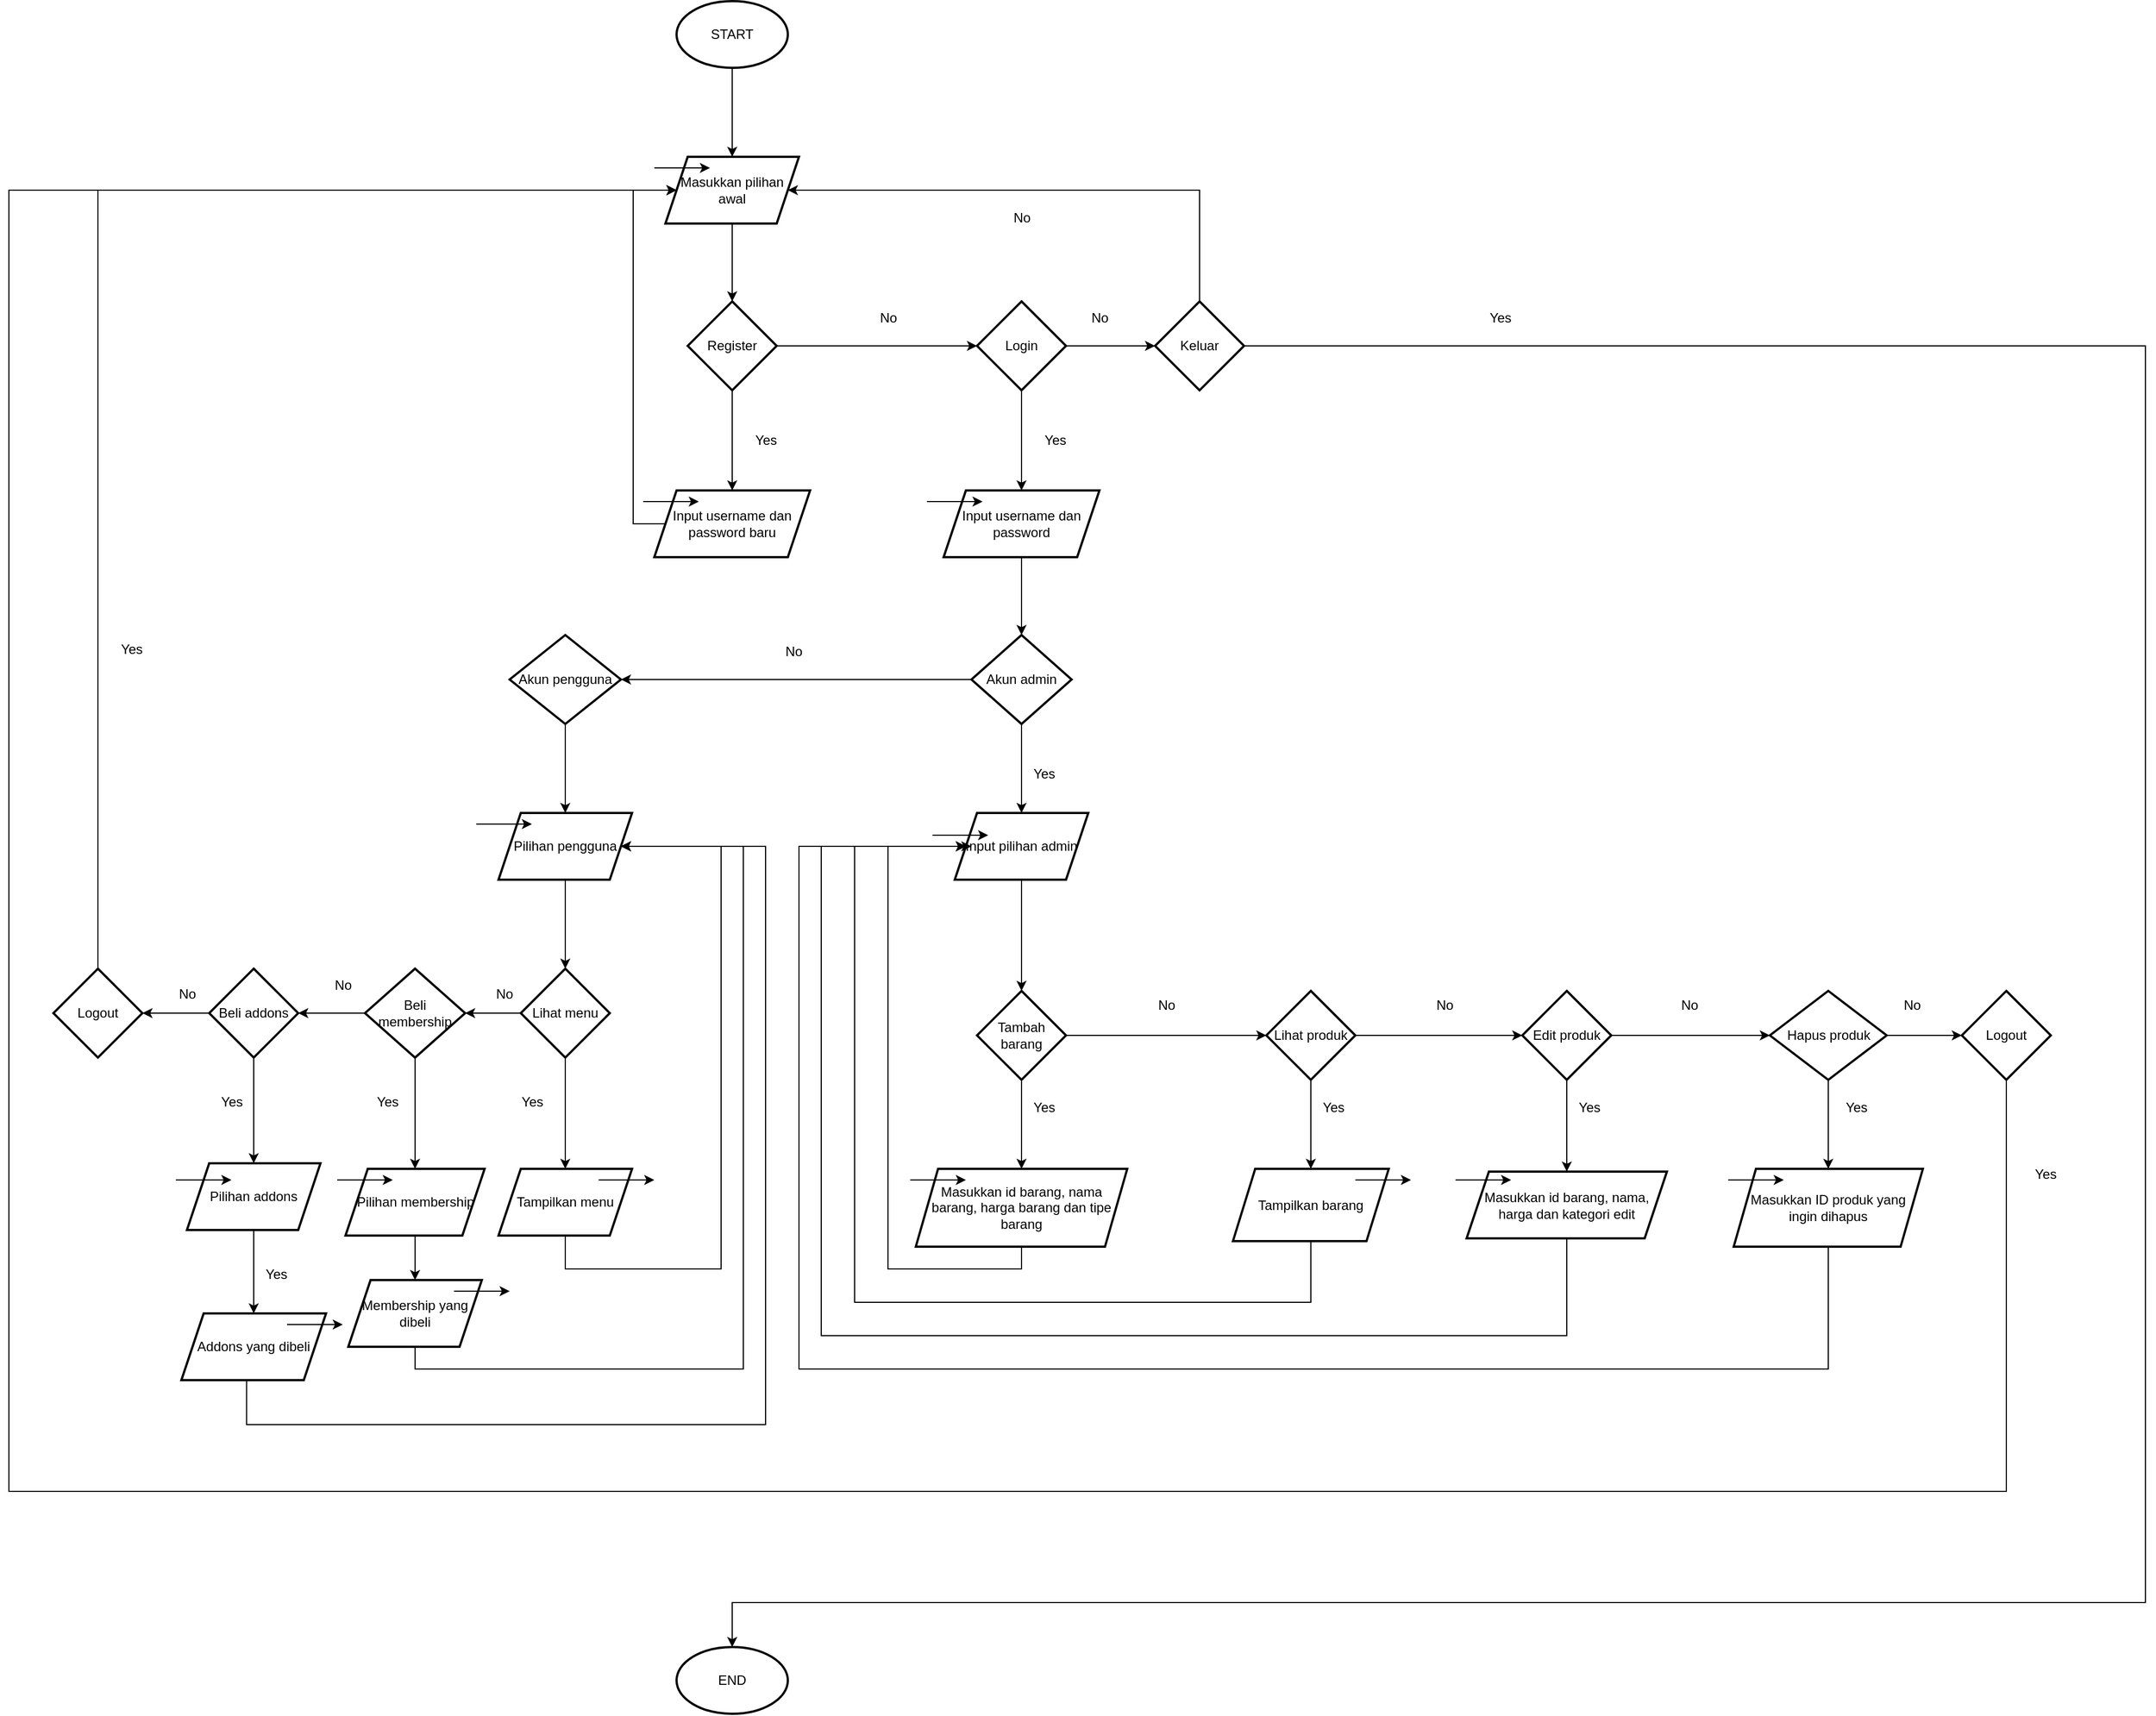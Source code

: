 <mxfile version="24.7.17">
  <diagram name="Page-1" id="qqGMOKMbEa1l0G2KRabw">
    <mxGraphModel dx="2140" dy="621" grid="1" gridSize="10" guides="1" tooltips="1" connect="1" arrows="1" fold="1" page="1" pageScale="1" pageWidth="850" pageHeight="1100" math="0" shadow="0">
      <root>
        <mxCell id="0" />
        <mxCell id="1" parent="0" />
        <mxCell id="knH10U1PP9NO-uVpZfAi-4" value="" style="edgeStyle=orthogonalEdgeStyle;rounded=0;orthogonalLoop=1;jettySize=auto;html=1;" parent="1" source="knH10U1PP9NO-uVpZfAi-1" target="knH10U1PP9NO-uVpZfAi-3" edge="1">
          <mxGeometry relative="1" as="geometry" />
        </mxCell>
        <mxCell id="knH10U1PP9NO-uVpZfAi-1" value="START" style="strokeWidth=2;html=1;shape=mxgraph.flowchart.start_1;whiteSpace=wrap;" parent="1" vertex="1">
          <mxGeometry x="340" y="430" width="100" height="60" as="geometry" />
        </mxCell>
        <mxCell id="knH10U1PP9NO-uVpZfAi-6" value="" style="edgeStyle=orthogonalEdgeStyle;rounded=0;orthogonalLoop=1;jettySize=auto;html=1;" parent="1" source="knH10U1PP9NO-uVpZfAi-3" target="knH10U1PP9NO-uVpZfAi-5" edge="1">
          <mxGeometry relative="1" as="geometry" />
        </mxCell>
        <mxCell id="knH10U1PP9NO-uVpZfAi-3" value="Masukkan pilihan awal" style="shape=parallelogram;perimeter=parallelogramPerimeter;whiteSpace=wrap;html=1;fixedSize=1;strokeWidth=2;" parent="1" vertex="1">
          <mxGeometry x="330" y="570" width="120" height="60" as="geometry" />
        </mxCell>
        <mxCell id="knH10U1PP9NO-uVpZfAi-12" value="" style="edgeStyle=orthogonalEdgeStyle;rounded=0;orthogonalLoop=1;jettySize=auto;html=1;" parent="1" source="knH10U1PP9NO-uVpZfAi-5" target="knH10U1PP9NO-uVpZfAi-11" edge="1">
          <mxGeometry relative="1" as="geometry" />
        </mxCell>
        <mxCell id="knH10U1PP9NO-uVpZfAi-17" value="" style="edgeStyle=orthogonalEdgeStyle;rounded=0;orthogonalLoop=1;jettySize=auto;html=1;" parent="1" source="knH10U1PP9NO-uVpZfAi-5" target="knH10U1PP9NO-uVpZfAi-16" edge="1">
          <mxGeometry relative="1" as="geometry" />
        </mxCell>
        <mxCell id="knH10U1PP9NO-uVpZfAi-5" value="Register" style="rhombus;whiteSpace=wrap;html=1;strokeWidth=2;" parent="1" vertex="1">
          <mxGeometry x="350" y="700" width="80" height="80" as="geometry" />
        </mxCell>
        <mxCell id="knH10U1PP9NO-uVpZfAi-15" style="edgeStyle=orthogonalEdgeStyle;rounded=0;orthogonalLoop=1;jettySize=auto;html=1;exitX=0;exitY=0.5;exitDx=0;exitDy=0;" parent="1" source="knH10U1PP9NO-uVpZfAi-11" target="knH10U1PP9NO-uVpZfAi-3" edge="1">
          <mxGeometry relative="1" as="geometry">
            <mxPoint x="300" y="600" as="targetPoint" />
            <Array as="points">
              <mxPoint x="301" y="900" />
              <mxPoint x="301" y="600" />
            </Array>
          </mxGeometry>
        </mxCell>
        <mxCell id="knH10U1PP9NO-uVpZfAi-11" value="Input username dan password baru" style="shape=parallelogram;perimeter=parallelogramPerimeter;whiteSpace=wrap;html=1;fixedSize=1;strokeWidth=2;" parent="1" vertex="1">
          <mxGeometry x="320" y="870" width="140" height="60" as="geometry" />
        </mxCell>
        <mxCell id="knH10U1PP9NO-uVpZfAi-21" value="" style="edgeStyle=orthogonalEdgeStyle;rounded=0;orthogonalLoop=1;jettySize=auto;html=1;" parent="1" source="knH10U1PP9NO-uVpZfAi-16" target="knH10U1PP9NO-uVpZfAi-20" edge="1">
          <mxGeometry relative="1" as="geometry" />
        </mxCell>
        <mxCell id="knH10U1PP9NO-uVpZfAi-27" value="" style="edgeStyle=orthogonalEdgeStyle;rounded=0;orthogonalLoop=1;jettySize=auto;html=1;" parent="1" source="knH10U1PP9NO-uVpZfAi-16" target="knH10U1PP9NO-uVpZfAi-26" edge="1">
          <mxGeometry relative="1" as="geometry" />
        </mxCell>
        <mxCell id="knH10U1PP9NO-uVpZfAi-16" value="Login" style="rhombus;whiteSpace=wrap;html=1;strokeWidth=2;" parent="1" vertex="1">
          <mxGeometry x="610" y="700" width="80" height="80" as="geometry" />
        </mxCell>
        <mxCell id="knH10U1PP9NO-uVpZfAi-18" value="No" style="text;html=1;align=center;verticalAlign=middle;resizable=0;points=[];autosize=1;strokeColor=none;fillColor=none;" parent="1" vertex="1">
          <mxGeometry x="510" y="700" width="40" height="30" as="geometry" />
        </mxCell>
        <mxCell id="knH10U1PP9NO-uVpZfAi-19" value="Yes" style="text;html=1;align=center;verticalAlign=middle;resizable=0;points=[];autosize=1;strokeColor=none;fillColor=none;" parent="1" vertex="1">
          <mxGeometry x="400" y="810" width="40" height="30" as="geometry" />
        </mxCell>
        <mxCell id="knH10U1PP9NO-uVpZfAi-31" value="" style="edgeStyle=orthogonalEdgeStyle;rounded=0;orthogonalLoop=1;jettySize=auto;html=1;" parent="1" source="knH10U1PP9NO-uVpZfAi-20" target="knH10U1PP9NO-uVpZfAi-30" edge="1">
          <mxGeometry relative="1" as="geometry" />
        </mxCell>
        <mxCell id="knH10U1PP9NO-uVpZfAi-20" value="Input username dan password" style="shape=parallelogram;perimeter=parallelogramPerimeter;whiteSpace=wrap;html=1;fixedSize=1;strokeWidth=2;" parent="1" vertex="1">
          <mxGeometry x="580" y="870" width="140" height="60" as="geometry" />
        </mxCell>
        <mxCell id="-we6wz4cQRZU4LyFC_2M-3" style="edgeStyle=orthogonalEdgeStyle;rounded=0;orthogonalLoop=1;jettySize=auto;html=1;exitX=1;exitY=0.5;exitDx=0;exitDy=0;entryX=0.5;entryY=0;entryDx=0;entryDy=0;entryPerimeter=0;" parent="1" source="knH10U1PP9NO-uVpZfAi-26" target="-we6wz4cQRZU4LyFC_2M-4" edge="1">
          <mxGeometry relative="1" as="geometry">
            <mxPoint x="390" y="1940" as="targetPoint" />
            <mxPoint x="840" y="748" as="sourcePoint" />
            <Array as="points">
              <mxPoint x="1660" y="740" />
              <mxPoint x="1660" y="1870" />
              <mxPoint x="390" y="1870" />
            </Array>
          </mxGeometry>
        </mxCell>
        <mxCell id="-we6wz4cQRZU4LyFC_2M-7" style="edgeStyle=orthogonalEdgeStyle;rounded=0;orthogonalLoop=1;jettySize=auto;html=1;entryX=1;entryY=0.5;entryDx=0;entryDy=0;" parent="1" source="knH10U1PP9NO-uVpZfAi-26" target="knH10U1PP9NO-uVpZfAi-3" edge="1">
          <mxGeometry relative="1" as="geometry">
            <mxPoint x="810" y="600" as="targetPoint" />
            <Array as="points">
              <mxPoint x="810" y="600" />
            </Array>
          </mxGeometry>
        </mxCell>
        <mxCell id="knH10U1PP9NO-uVpZfAi-26" value="Keluar" style="rhombus;whiteSpace=wrap;html=1;strokeWidth=2;" parent="1" vertex="1">
          <mxGeometry x="770" y="700" width="80" height="80" as="geometry" />
        </mxCell>
        <mxCell id="knH10U1PP9NO-uVpZfAi-28" value="No" style="text;html=1;align=center;verticalAlign=middle;resizable=0;points=[];autosize=1;strokeColor=none;fillColor=none;" parent="1" vertex="1">
          <mxGeometry x="700" y="700" width="40" height="30" as="geometry" />
        </mxCell>
        <mxCell id="knH10U1PP9NO-uVpZfAi-35" value="" style="edgeStyle=orthogonalEdgeStyle;rounded=0;orthogonalLoop=1;jettySize=auto;html=1;entryX=1;entryY=0.5;entryDx=0;entryDy=0;" parent="1" source="knH10U1PP9NO-uVpZfAi-30" target="knH10U1PP9NO-uVpZfAi-34" edge="1">
          <mxGeometry relative="1" as="geometry" />
        </mxCell>
        <mxCell id="knH10U1PP9NO-uVpZfAi-40" value="" style="edgeStyle=orthogonalEdgeStyle;rounded=0;orthogonalLoop=1;jettySize=auto;html=1;" parent="1" source="knH10U1PP9NO-uVpZfAi-30" target="knH10U1PP9NO-uVpZfAi-39" edge="1">
          <mxGeometry relative="1" as="geometry" />
        </mxCell>
        <mxCell id="knH10U1PP9NO-uVpZfAi-30" value="Akun admin" style="rhombus;whiteSpace=wrap;html=1;strokeWidth=2;" parent="1" vertex="1">
          <mxGeometry x="605" y="1000" width="90" height="80" as="geometry" />
        </mxCell>
        <mxCell id="knH10U1PP9NO-uVpZfAi-32" value="Yes" style="text;html=1;align=center;verticalAlign=middle;resizable=0;points=[];autosize=1;strokeColor=none;fillColor=none;" parent="1" vertex="1">
          <mxGeometry x="650" y="1110" width="40" height="30" as="geometry" />
        </mxCell>
        <mxCell id="knH10U1PP9NO-uVpZfAi-33" value="Yes" style="text;html=1;align=center;verticalAlign=middle;resizable=0;points=[];autosize=1;strokeColor=none;fillColor=none;" parent="1" vertex="1">
          <mxGeometry x="660" y="810" width="40" height="30" as="geometry" />
        </mxCell>
        <mxCell id="knH10U1PP9NO-uVpZfAi-50" value="" style="edgeStyle=orthogonalEdgeStyle;rounded=0;orthogonalLoop=1;jettySize=auto;html=1;" parent="1" source="knH10U1PP9NO-uVpZfAi-34" target="knH10U1PP9NO-uVpZfAi-49" edge="1">
          <mxGeometry relative="1" as="geometry" />
        </mxCell>
        <mxCell id="knH10U1PP9NO-uVpZfAi-34" value="Akun pengguna" style="rhombus;whiteSpace=wrap;html=1;strokeWidth=2;" parent="1" vertex="1">
          <mxGeometry x="190" y="1000" width="100" height="80" as="geometry" />
        </mxCell>
        <mxCell id="knH10U1PP9NO-uVpZfAi-36" value="No" style="text;html=1;align=center;verticalAlign=middle;resizable=0;points=[];autosize=1;strokeColor=none;fillColor=none;" parent="1" vertex="1">
          <mxGeometry x="425" y="1000" width="40" height="30" as="geometry" />
        </mxCell>
        <mxCell id="knH10U1PP9NO-uVpZfAi-48" value="" style="edgeStyle=orthogonalEdgeStyle;rounded=0;orthogonalLoop=1;jettySize=auto;html=1;" parent="1" source="knH10U1PP9NO-uVpZfAi-39" target="knH10U1PP9NO-uVpZfAi-47" edge="1">
          <mxGeometry relative="1" as="geometry" />
        </mxCell>
        <mxCell id="knH10U1PP9NO-uVpZfAi-39" value="Input pilihan admin" style="shape=parallelogram;perimeter=parallelogramPerimeter;whiteSpace=wrap;html=1;fixedSize=1;strokeWidth=2;" parent="1" vertex="1">
          <mxGeometry x="590" y="1160" width="120" height="60" as="geometry" />
        </mxCell>
        <mxCell id="knH10U1PP9NO-uVpZfAi-41" value="" style="edgeStyle=none;orthogonalLoop=1;jettySize=auto;html=1;rounded=0;" parent="1" edge="1">
          <mxGeometry width="100" relative="1" as="geometry">
            <mxPoint x="570" y="1180" as="sourcePoint" />
            <mxPoint x="620" y="1180" as="targetPoint" />
            <Array as="points" />
          </mxGeometry>
        </mxCell>
        <mxCell id="knH10U1PP9NO-uVpZfAi-42" value="" style="edgeStyle=none;orthogonalLoop=1;jettySize=auto;html=1;rounded=0;" parent="1" edge="1">
          <mxGeometry width="100" relative="1" as="geometry">
            <mxPoint x="565" y="880" as="sourcePoint" />
            <mxPoint x="615" y="880" as="targetPoint" />
            <Array as="points" />
          </mxGeometry>
        </mxCell>
        <mxCell id="knH10U1PP9NO-uVpZfAi-43" value="" style="edgeStyle=none;orthogonalLoop=1;jettySize=auto;html=1;rounded=0;" parent="1" edge="1">
          <mxGeometry width="100" relative="1" as="geometry">
            <mxPoint x="310" y="880" as="sourcePoint" />
            <mxPoint x="360" y="880" as="targetPoint" />
            <Array as="points" />
          </mxGeometry>
        </mxCell>
        <mxCell id="knH10U1PP9NO-uVpZfAi-44" value="" style="edgeStyle=none;orthogonalLoop=1;jettySize=auto;html=1;rounded=0;" parent="1" edge="1">
          <mxGeometry width="100" relative="1" as="geometry">
            <mxPoint x="320" y="580" as="sourcePoint" />
            <mxPoint x="370" y="580" as="targetPoint" />
            <Array as="points" />
          </mxGeometry>
        </mxCell>
        <mxCell id="knH10U1PP9NO-uVpZfAi-85" value="" style="edgeStyle=orthogonalEdgeStyle;rounded=0;orthogonalLoop=1;jettySize=auto;html=1;" parent="1" source="knH10U1PP9NO-uVpZfAi-47" target="knH10U1PP9NO-uVpZfAi-84" edge="1">
          <mxGeometry relative="1" as="geometry" />
        </mxCell>
        <mxCell id="knH10U1PP9NO-uVpZfAi-87" value="" style="edgeStyle=orthogonalEdgeStyle;rounded=0;orthogonalLoop=1;jettySize=auto;html=1;" parent="1" source="knH10U1PP9NO-uVpZfAi-47" target="knH10U1PP9NO-uVpZfAi-86" edge="1">
          <mxGeometry relative="1" as="geometry" />
        </mxCell>
        <mxCell id="knH10U1PP9NO-uVpZfAi-47" value="Tambah barang" style="rhombus;whiteSpace=wrap;html=1;strokeWidth=2;" parent="1" vertex="1">
          <mxGeometry x="610" y="1320" width="80" height="80" as="geometry" />
        </mxCell>
        <mxCell id="knH10U1PP9NO-uVpZfAi-53" value="" style="edgeStyle=orthogonalEdgeStyle;rounded=0;orthogonalLoop=1;jettySize=auto;html=1;" parent="1" source="knH10U1PP9NO-uVpZfAi-49" target="knH10U1PP9NO-uVpZfAi-52" edge="1">
          <mxGeometry relative="1" as="geometry" />
        </mxCell>
        <mxCell id="knH10U1PP9NO-uVpZfAi-49" value="Pilihan pengguna" style="shape=parallelogram;perimeter=parallelogramPerimeter;whiteSpace=wrap;html=1;fixedSize=1;strokeWidth=2;" parent="1" vertex="1">
          <mxGeometry x="180" y="1160" width="120" height="60" as="geometry" />
        </mxCell>
        <mxCell id="knH10U1PP9NO-uVpZfAi-51" value="" style="edgeStyle=none;orthogonalLoop=1;jettySize=auto;html=1;rounded=0;" parent="1" edge="1">
          <mxGeometry width="100" relative="1" as="geometry">
            <mxPoint x="160" y="1170" as="sourcePoint" />
            <mxPoint x="210" y="1170" as="targetPoint" />
            <Array as="points" />
          </mxGeometry>
        </mxCell>
        <mxCell id="knH10U1PP9NO-uVpZfAi-55" value="" style="edgeStyle=orthogonalEdgeStyle;rounded=0;orthogonalLoop=1;jettySize=auto;html=1;" parent="1" source="knH10U1PP9NO-uVpZfAi-52" target="knH10U1PP9NO-uVpZfAi-54" edge="1">
          <mxGeometry relative="1" as="geometry" />
        </mxCell>
        <mxCell id="knH10U1PP9NO-uVpZfAi-60" value="" style="edgeStyle=orthogonalEdgeStyle;rounded=0;orthogonalLoop=1;jettySize=auto;html=1;" parent="1" source="knH10U1PP9NO-uVpZfAi-52" target="knH10U1PP9NO-uVpZfAi-59" edge="1">
          <mxGeometry relative="1" as="geometry" />
        </mxCell>
        <mxCell id="knH10U1PP9NO-uVpZfAi-52" value="Lihat menu" style="rhombus;whiteSpace=wrap;html=1;strokeWidth=2;" parent="1" vertex="1">
          <mxGeometry x="200" y="1300" width="80" height="80" as="geometry" />
        </mxCell>
        <mxCell id="knH10U1PP9NO-uVpZfAi-76" style="edgeStyle=orthogonalEdgeStyle;rounded=0;orthogonalLoop=1;jettySize=auto;html=1;exitX=0.5;exitY=1;exitDx=0;exitDy=0;entryX=1;entryY=0.5;entryDx=0;entryDy=0;" parent="1" source="knH10U1PP9NO-uVpZfAi-54" target="knH10U1PP9NO-uVpZfAi-49" edge="1">
          <mxGeometry relative="1" as="geometry">
            <mxPoint x="290" y="1200" as="targetPoint" />
            <Array as="points">
              <mxPoint x="240" y="1570" />
              <mxPoint x="380" y="1570" />
              <mxPoint x="380" y="1190" />
            </Array>
          </mxGeometry>
        </mxCell>
        <mxCell id="knH10U1PP9NO-uVpZfAi-54" value="Tampilkan menu" style="shape=parallelogram;perimeter=parallelogramPerimeter;whiteSpace=wrap;html=1;fixedSize=1;strokeWidth=2;" parent="1" vertex="1">
          <mxGeometry x="180" y="1480" width="120" height="60" as="geometry" />
        </mxCell>
        <mxCell id="knH10U1PP9NO-uVpZfAi-57" value="" style="edgeStyle=none;orthogonalLoop=1;jettySize=auto;html=1;rounded=0;" parent="1" edge="1">
          <mxGeometry width="100" relative="1" as="geometry">
            <mxPoint x="270" y="1490" as="sourcePoint" />
            <mxPoint x="320" y="1490" as="targetPoint" />
            <Array as="points" />
          </mxGeometry>
        </mxCell>
        <mxCell id="knH10U1PP9NO-uVpZfAi-62" value="" style="edgeStyle=orthogonalEdgeStyle;rounded=0;orthogonalLoop=1;jettySize=auto;html=1;" parent="1" source="knH10U1PP9NO-uVpZfAi-59" target="knH10U1PP9NO-uVpZfAi-61" edge="1">
          <mxGeometry relative="1" as="geometry" />
        </mxCell>
        <mxCell id="knH10U1PP9NO-uVpZfAi-71" value="" style="edgeStyle=orthogonalEdgeStyle;rounded=0;orthogonalLoop=1;jettySize=auto;html=1;" parent="1" source="knH10U1PP9NO-uVpZfAi-59" target="knH10U1PP9NO-uVpZfAi-70" edge="1">
          <mxGeometry relative="1" as="geometry" />
        </mxCell>
        <mxCell id="knH10U1PP9NO-uVpZfAi-59" value="Beli membership" style="rhombus;whiteSpace=wrap;html=1;strokeWidth=2;" parent="1" vertex="1">
          <mxGeometry x="60" y="1300" width="90" height="80" as="geometry" />
        </mxCell>
        <mxCell id="knH10U1PP9NO-uVpZfAi-64" value="" style="edgeStyle=orthogonalEdgeStyle;rounded=0;orthogonalLoop=1;jettySize=auto;html=1;" parent="1" source="knH10U1PP9NO-uVpZfAi-61" target="knH10U1PP9NO-uVpZfAi-63" edge="1">
          <mxGeometry relative="1" as="geometry" />
        </mxCell>
        <mxCell id="knH10U1PP9NO-uVpZfAi-79" value="" style="edgeStyle=orthogonalEdgeStyle;rounded=0;orthogonalLoop=1;jettySize=auto;html=1;" parent="1" source="knH10U1PP9NO-uVpZfAi-61" target="knH10U1PP9NO-uVpZfAi-78" edge="1">
          <mxGeometry relative="1" as="geometry" />
        </mxCell>
        <mxCell id="knH10U1PP9NO-uVpZfAi-61" value="Beli addons" style="rhombus;whiteSpace=wrap;html=1;strokeWidth=2;" parent="1" vertex="1">
          <mxGeometry x="-80" y="1300" width="80" height="80" as="geometry" />
        </mxCell>
        <mxCell id="knH10U1PP9NO-uVpZfAi-66" style="edgeStyle=orthogonalEdgeStyle;rounded=0;orthogonalLoop=1;jettySize=auto;html=1;exitX=0.5;exitY=0;exitDx=0;exitDy=0;entryX=0;entryY=0.5;entryDx=0;entryDy=0;" parent="1" source="knH10U1PP9NO-uVpZfAi-63" target="knH10U1PP9NO-uVpZfAi-3" edge="1">
          <mxGeometry relative="1" as="geometry">
            <mxPoint x="-140" y="610" as="targetPoint" />
            <Array as="points">
              <mxPoint x="-180" y="600" />
            </Array>
          </mxGeometry>
        </mxCell>
        <mxCell id="knH10U1PP9NO-uVpZfAi-63" value="Logout" style="rhombus;whiteSpace=wrap;html=1;strokeWidth=2;" parent="1" vertex="1">
          <mxGeometry x="-220" y="1300" width="80" height="80" as="geometry" />
        </mxCell>
        <mxCell id="knH10U1PP9NO-uVpZfAi-67" value="No" style="text;html=1;align=center;verticalAlign=middle;resizable=0;points=[];autosize=1;strokeColor=none;fillColor=none;" parent="1" vertex="1">
          <mxGeometry x="-120" y="1308" width="40" height="30" as="geometry" />
        </mxCell>
        <mxCell id="knH10U1PP9NO-uVpZfAi-68" value="No" style="text;html=1;align=center;verticalAlign=middle;resizable=0;points=[];autosize=1;strokeColor=none;fillColor=none;" parent="1" vertex="1">
          <mxGeometry x="20" y="1300" width="40" height="30" as="geometry" />
        </mxCell>
        <mxCell id="knH10U1PP9NO-uVpZfAi-69" value="Yes" style="text;html=1;align=center;verticalAlign=middle;resizable=0;points=[];autosize=1;strokeColor=none;fillColor=none;" parent="1" vertex="1">
          <mxGeometry x="-170" y="998" width="40" height="30" as="geometry" />
        </mxCell>
        <mxCell id="knH10U1PP9NO-uVpZfAi-74" value="" style="edgeStyle=orthogonalEdgeStyle;rounded=0;orthogonalLoop=1;jettySize=auto;html=1;" parent="1" source="knH10U1PP9NO-uVpZfAi-70" target="knH10U1PP9NO-uVpZfAi-73" edge="1">
          <mxGeometry relative="1" as="geometry" />
        </mxCell>
        <mxCell id="knH10U1PP9NO-uVpZfAi-70" value="Pilihan membership" style="shape=parallelogram;perimeter=parallelogramPerimeter;whiteSpace=wrap;html=1;fixedSize=1;strokeWidth=2;" parent="1" vertex="1">
          <mxGeometry x="42.5" y="1480" width="125" height="60" as="geometry" />
        </mxCell>
        <mxCell id="knH10U1PP9NO-uVpZfAi-72" value="" style="edgeStyle=none;orthogonalLoop=1;jettySize=auto;html=1;rounded=0;" parent="1" edge="1">
          <mxGeometry width="100" relative="1" as="geometry">
            <mxPoint x="35" y="1490" as="sourcePoint" />
            <mxPoint x="85" y="1490" as="targetPoint" />
            <Array as="points" />
          </mxGeometry>
        </mxCell>
        <mxCell id="knH10U1PP9NO-uVpZfAi-77" style="edgeStyle=orthogonalEdgeStyle;rounded=0;orthogonalLoop=1;jettySize=auto;html=1;exitX=0.5;exitY=1;exitDx=0;exitDy=0;entryX=1;entryY=0.5;entryDx=0;entryDy=0;" parent="1" source="knH10U1PP9NO-uVpZfAi-73" target="knH10U1PP9NO-uVpZfAi-49" edge="1">
          <mxGeometry relative="1" as="geometry">
            <mxPoint x="490" y="1190" as="targetPoint" />
            <Array as="points">
              <mxPoint x="105" y="1660" />
              <mxPoint x="400" y="1660" />
              <mxPoint x="400" y="1190" />
            </Array>
          </mxGeometry>
        </mxCell>
        <mxCell id="knH10U1PP9NO-uVpZfAi-73" value="Membership yang dibeli" style="shape=parallelogram;perimeter=parallelogramPerimeter;whiteSpace=wrap;html=1;fixedSize=1;strokeWidth=2;" parent="1" vertex="1">
          <mxGeometry x="45" y="1580" width="120" height="60" as="geometry" />
        </mxCell>
        <mxCell id="knH10U1PP9NO-uVpZfAi-75" value="" style="edgeStyle=none;orthogonalLoop=1;jettySize=auto;html=1;rounded=0;" parent="1" edge="1">
          <mxGeometry width="100" relative="1" as="geometry">
            <mxPoint x="140" y="1590" as="sourcePoint" />
            <mxPoint x="190" y="1590" as="targetPoint" />
            <Array as="points" />
          </mxGeometry>
        </mxCell>
        <mxCell id="knH10U1PP9NO-uVpZfAi-81" style="edgeStyle=orthogonalEdgeStyle;rounded=0;orthogonalLoop=1;jettySize=auto;html=1;exitX=0.451;exitY=0.94;exitDx=0;exitDy=0;entryX=1;entryY=0.5;entryDx=0;entryDy=0;exitPerimeter=0;" parent="1" target="knH10U1PP9NO-uVpZfAi-49" edge="1" source="knH10U1PP9NO-uVpZfAi-92">
          <mxGeometry relative="1" as="geometry">
            <mxPoint x="290" y="1200" as="targetPoint" />
            <mxPoint x="-60" y="1670" as="sourcePoint" />
            <Array as="points">
              <mxPoint x="-46" y="1710" />
              <mxPoint x="420" y="1710" />
              <mxPoint x="420" y="1190" />
            </Array>
          </mxGeometry>
        </mxCell>
        <mxCell id="knH10U1PP9NO-uVpZfAi-93" value="" style="edgeStyle=orthogonalEdgeStyle;rounded=0;orthogonalLoop=1;jettySize=auto;html=1;" parent="1" source="knH10U1PP9NO-uVpZfAi-78" target="knH10U1PP9NO-uVpZfAi-92" edge="1">
          <mxGeometry relative="1" as="geometry" />
        </mxCell>
        <mxCell id="knH10U1PP9NO-uVpZfAi-78" value="Pilihan addons" style="shape=parallelogram;perimeter=parallelogramPerimeter;whiteSpace=wrap;html=1;fixedSize=1;strokeWidth=2;" parent="1" vertex="1">
          <mxGeometry x="-100" y="1475" width="120" height="60" as="geometry" />
        </mxCell>
        <mxCell id="knH10U1PP9NO-uVpZfAi-82" value="Yes" style="text;html=1;align=center;verticalAlign=middle;resizable=0;points=[];autosize=1;strokeColor=none;fillColor=none;" parent="1" vertex="1">
          <mxGeometry x="60" y="1405" width="40" height="30" as="geometry" />
        </mxCell>
        <mxCell id="knH10U1PP9NO-uVpZfAi-98" value="" style="edgeStyle=orthogonalEdgeStyle;rounded=0;orthogonalLoop=1;jettySize=auto;html=1;" parent="1" source="knH10U1PP9NO-uVpZfAi-84" target="knH10U1PP9NO-uVpZfAi-97" edge="1">
          <mxGeometry relative="1" as="geometry" />
        </mxCell>
        <mxCell id="knH10U1PP9NO-uVpZfAi-103" value="" style="edgeStyle=orthogonalEdgeStyle;rounded=0;orthogonalLoop=1;jettySize=auto;html=1;" parent="1" source="knH10U1PP9NO-uVpZfAi-84" target="knH10U1PP9NO-uVpZfAi-102" edge="1">
          <mxGeometry relative="1" as="geometry" />
        </mxCell>
        <mxCell id="knH10U1PP9NO-uVpZfAi-84" value="Lihat produk" style="rhombus;whiteSpace=wrap;html=1;strokeWidth=2;" parent="1" vertex="1">
          <mxGeometry x="870" y="1320" width="80" height="80" as="geometry" />
        </mxCell>
        <mxCell id="knH10U1PP9NO-uVpZfAi-90" style="edgeStyle=orthogonalEdgeStyle;rounded=0;orthogonalLoop=1;jettySize=auto;html=1;exitX=0.5;exitY=1;exitDx=0;exitDy=0;" parent="1" source="knH10U1PP9NO-uVpZfAi-86" edge="1">
          <mxGeometry relative="1" as="geometry">
            <mxPoint x="605" y="1190" as="targetPoint" />
            <mxPoint x="575" y="1495" as="sourcePoint" />
            <Array as="points">
              <mxPoint x="650" y="1570" />
              <mxPoint x="530" y="1570" />
              <mxPoint x="530" y="1190" />
            </Array>
          </mxGeometry>
        </mxCell>
        <mxCell id="knH10U1PP9NO-uVpZfAi-86" value="Masukkan id barang, nama barang, harga barang dan tipe barang" style="shape=parallelogram;perimeter=parallelogramPerimeter;whiteSpace=wrap;html=1;fixedSize=1;strokeWidth=2;" parent="1" vertex="1">
          <mxGeometry x="555" y="1480" width="190" height="70" as="geometry" />
        </mxCell>
        <mxCell id="knH10U1PP9NO-uVpZfAi-89" value="" style="edgeStyle=none;orthogonalLoop=1;jettySize=auto;html=1;rounded=0;" parent="1" edge="1">
          <mxGeometry width="100" relative="1" as="geometry">
            <mxPoint x="550" y="1490" as="sourcePoint" />
            <mxPoint x="600" y="1490" as="targetPoint" />
            <Array as="points" />
          </mxGeometry>
        </mxCell>
        <mxCell id="knH10U1PP9NO-uVpZfAi-91" value="" style="edgeStyle=none;orthogonalLoop=1;jettySize=auto;html=1;rounded=0;" parent="1" edge="1">
          <mxGeometry width="100" relative="1" as="geometry">
            <mxPoint x="-110" y="1490" as="sourcePoint" />
            <mxPoint x="-60" y="1490" as="targetPoint" />
            <Array as="points" />
          </mxGeometry>
        </mxCell>
        <mxCell id="knH10U1PP9NO-uVpZfAi-92" value="Addons yang dibeli" style="shape=parallelogram;perimeter=parallelogramPerimeter;whiteSpace=wrap;html=1;fixedSize=1;strokeWidth=2;" parent="1" vertex="1">
          <mxGeometry x="-105" y="1610" width="130" height="60" as="geometry" />
        </mxCell>
        <mxCell id="knH10U1PP9NO-uVpZfAi-94" value="No" style="text;html=1;align=center;verticalAlign=middle;resizable=0;points=[];autosize=1;strokeColor=none;fillColor=none;" parent="1" vertex="1">
          <mxGeometry x="165" y="1308" width="40" height="30" as="geometry" />
        </mxCell>
        <mxCell id="knH10U1PP9NO-uVpZfAi-95" value="Yes" style="text;html=1;align=center;verticalAlign=middle;resizable=0;points=[];autosize=1;strokeColor=none;fillColor=none;" parent="1" vertex="1">
          <mxGeometry x="190" y="1405" width="40" height="30" as="geometry" />
        </mxCell>
        <mxCell id="knH10U1PP9NO-uVpZfAi-96" value="Yes" style="text;html=1;align=center;verticalAlign=middle;resizable=0;points=[];autosize=1;strokeColor=none;fillColor=none;" parent="1" vertex="1">
          <mxGeometry x="-80" y="1405" width="40" height="30" as="geometry" />
        </mxCell>
        <mxCell id="knH10U1PP9NO-uVpZfAi-101" style="edgeStyle=orthogonalEdgeStyle;rounded=0;orthogonalLoop=1;jettySize=auto;html=1;" parent="1" source="knH10U1PP9NO-uVpZfAi-97" edge="1">
          <mxGeometry relative="1" as="geometry">
            <mxPoint x="600" y="1190" as="targetPoint" />
            <Array as="points">
              <mxPoint x="910" y="1600" />
              <mxPoint x="500" y="1600" />
              <mxPoint x="500" y="1190" />
            </Array>
          </mxGeometry>
        </mxCell>
        <mxCell id="knH10U1PP9NO-uVpZfAi-107" value="" style="edgeStyle=orthogonalEdgeStyle;rounded=0;orthogonalLoop=1;jettySize=auto;html=1;" parent="1" source="knH10U1PP9NO-uVpZfAi-102" target="knH10U1PP9NO-uVpZfAi-106" edge="1">
          <mxGeometry relative="1" as="geometry" />
        </mxCell>
        <mxCell id="knH10U1PP9NO-uVpZfAi-114" value="" style="edgeStyle=orthogonalEdgeStyle;rounded=0;orthogonalLoop=1;jettySize=auto;html=1;" parent="1" source="knH10U1PP9NO-uVpZfAi-102" target="knH10U1PP9NO-uVpZfAi-113" edge="1">
          <mxGeometry relative="1" as="geometry" />
        </mxCell>
        <mxCell id="knH10U1PP9NO-uVpZfAi-102" value="Edit produk" style="rhombus;whiteSpace=wrap;html=1;strokeWidth=2;" parent="1" vertex="1">
          <mxGeometry x="1100" y="1320" width="80" height="80" as="geometry" />
        </mxCell>
        <mxCell id="knH10U1PP9NO-uVpZfAi-105" value="" style="edgeStyle=none;orthogonalLoop=1;jettySize=auto;html=1;rounded=0;" parent="1" target="knH10U1PP9NO-uVpZfAi-97" edge="1">
          <mxGeometry width="100" relative="1" as="geometry">
            <mxPoint x="930" y="1490" as="sourcePoint" />
            <mxPoint x="980" y="1490" as="targetPoint" />
            <Array as="points" />
          </mxGeometry>
        </mxCell>
        <mxCell id="knH10U1PP9NO-uVpZfAi-97" value="Tampilkan barang" style="shape=parallelogram;perimeter=parallelogramPerimeter;whiteSpace=wrap;html=1;fixedSize=1;strokeWidth=2;" parent="1" vertex="1">
          <mxGeometry x="840" y="1480" width="140" height="65" as="geometry" />
        </mxCell>
        <mxCell id="knH10U1PP9NO-uVpZfAi-112" style="edgeStyle=orthogonalEdgeStyle;rounded=0;orthogonalLoop=1;jettySize=auto;html=1;" parent="1" source="knH10U1PP9NO-uVpZfAi-106" edge="1">
          <mxGeometry relative="1" as="geometry">
            <mxPoint x="600" y="1190" as="targetPoint" />
            <Array as="points">
              <mxPoint x="1140" y="1630" />
              <mxPoint x="470" y="1630" />
              <mxPoint x="470" y="1190" />
            </Array>
          </mxGeometry>
        </mxCell>
        <mxCell id="knH10U1PP9NO-uVpZfAi-106" value="Masukkan id barang, nama, harga dan kategori edit" style="shape=parallelogram;perimeter=parallelogramPerimeter;whiteSpace=wrap;html=1;fixedSize=1;strokeWidth=2;" parent="1" vertex="1">
          <mxGeometry x="1050" y="1482.5" width="180" height="60" as="geometry" />
        </mxCell>
        <mxCell id="knH10U1PP9NO-uVpZfAi-108" value="" style="edgeStyle=none;orthogonalLoop=1;jettySize=auto;html=1;rounded=0;" parent="1" edge="1">
          <mxGeometry width="100" relative="1" as="geometry">
            <mxPoint x="950" y="1490" as="sourcePoint" />
            <mxPoint x="1000" y="1490" as="targetPoint" />
            <Array as="points" />
          </mxGeometry>
        </mxCell>
        <mxCell id="knH10U1PP9NO-uVpZfAi-110" value="" style="edgeStyle=none;orthogonalLoop=1;jettySize=auto;html=1;rounded=0;" parent="1" edge="1">
          <mxGeometry width="100" relative="1" as="geometry">
            <mxPoint x="1040" y="1490" as="sourcePoint" />
            <mxPoint x="1090" y="1490" as="targetPoint" />
            <Array as="points" />
          </mxGeometry>
        </mxCell>
        <mxCell id="knH10U1PP9NO-uVpZfAi-116" value="" style="edgeStyle=orthogonalEdgeStyle;rounded=0;orthogonalLoop=1;jettySize=auto;html=1;" parent="1" source="knH10U1PP9NO-uVpZfAi-113" target="knH10U1PP9NO-uVpZfAi-115" edge="1">
          <mxGeometry relative="1" as="geometry" />
        </mxCell>
        <mxCell id="knH10U1PP9NO-uVpZfAi-122" value="" style="edgeStyle=orthogonalEdgeStyle;rounded=0;orthogonalLoop=1;jettySize=auto;html=1;" parent="1" source="knH10U1PP9NO-uVpZfAi-113" target="knH10U1PP9NO-uVpZfAi-121" edge="1">
          <mxGeometry relative="1" as="geometry" />
        </mxCell>
        <mxCell id="knH10U1PP9NO-uVpZfAi-113" value="Hapus produk" style="rhombus;whiteSpace=wrap;html=1;strokeWidth=2;" parent="1" vertex="1">
          <mxGeometry x="1322.5" y="1320" width="105" height="80" as="geometry" />
        </mxCell>
        <mxCell id="knH10U1PP9NO-uVpZfAi-118" style="edgeStyle=orthogonalEdgeStyle;rounded=0;orthogonalLoop=1;jettySize=auto;html=1;entryX=0;entryY=0.5;entryDx=0;entryDy=0;exitX=0.5;exitY=1;exitDx=0;exitDy=0;" parent="1" source="knH10U1PP9NO-uVpZfAi-115" target="knH10U1PP9NO-uVpZfAi-39" edge="1">
          <mxGeometry relative="1" as="geometry">
            <mxPoint x="1420" y="1680" as="targetPoint" />
            <Array as="points">
              <mxPoint x="1375" y="1660" />
              <mxPoint x="450" y="1660" />
              <mxPoint x="450" y="1190" />
              <mxPoint x="600" y="1190" />
            </Array>
          </mxGeometry>
        </mxCell>
        <mxCell id="knH10U1PP9NO-uVpZfAi-115" value="Masukkan ID produk yang ingin dihapus" style="shape=parallelogram;perimeter=parallelogramPerimeter;whiteSpace=wrap;html=1;fixedSize=1;strokeWidth=2;" parent="1" vertex="1">
          <mxGeometry x="1290" y="1480" width="170" height="70" as="geometry" />
        </mxCell>
        <mxCell id="knH10U1PP9NO-uVpZfAi-117" value="" style="edgeStyle=none;orthogonalLoop=1;jettySize=auto;html=1;rounded=0;" parent="1" edge="1">
          <mxGeometry width="100" relative="1" as="geometry">
            <mxPoint x="1285" y="1490" as="sourcePoint" />
            <mxPoint x="1335" y="1490" as="targetPoint" />
            <Array as="points" />
          </mxGeometry>
        </mxCell>
        <mxCell id="-we6wz4cQRZU4LyFC_2M-1" style="edgeStyle=orthogonalEdgeStyle;rounded=0;orthogonalLoop=1;jettySize=auto;html=1;entryX=0;entryY=0.5;entryDx=0;entryDy=0;" parent="1" source="knH10U1PP9NO-uVpZfAi-121" target="knH10U1PP9NO-uVpZfAi-3" edge="1">
          <mxGeometry relative="1" as="geometry">
            <Array as="points">
              <mxPoint x="1535" y="1770" />
              <mxPoint x="-260" y="1770" />
              <mxPoint x="-260" y="600" />
            </Array>
          </mxGeometry>
        </mxCell>
        <mxCell id="knH10U1PP9NO-uVpZfAi-121" value="Logout" style="rhombus;whiteSpace=wrap;html=1;strokeWidth=2;" parent="1" vertex="1">
          <mxGeometry x="1495" y="1320" width="80" height="80" as="geometry" />
        </mxCell>
        <mxCell id="knH10U1PP9NO-uVpZfAi-123" value="No" style="text;html=1;align=center;verticalAlign=middle;resizable=0;points=[];autosize=1;strokeColor=none;fillColor=none;" parent="1" vertex="1">
          <mxGeometry x="1430" y="1318" width="40" height="30" as="geometry" />
        </mxCell>
        <mxCell id="knH10U1PP9NO-uVpZfAi-124" value="Yes" style="text;html=1;align=center;verticalAlign=middle;resizable=0;points=[];autosize=1;strokeColor=none;fillColor=none;" parent="1" vertex="1">
          <mxGeometry x="650" y="1410" width="40" height="30" as="geometry" />
        </mxCell>
        <mxCell id="knH10U1PP9NO-uVpZfAi-125" value="No" style="text;html=1;align=center;verticalAlign=middle;resizable=0;points=[];autosize=1;strokeColor=none;fillColor=none;" parent="1" vertex="1">
          <mxGeometry x="760" y="1318" width="40" height="30" as="geometry" />
        </mxCell>
        <mxCell id="knH10U1PP9NO-uVpZfAi-126" value="No" style="text;html=1;align=center;verticalAlign=middle;resizable=0;points=[];autosize=1;strokeColor=none;fillColor=none;" parent="1" vertex="1">
          <mxGeometry x="1010" y="1318" width="40" height="30" as="geometry" />
        </mxCell>
        <mxCell id="knH10U1PP9NO-uVpZfAi-127" value="No" style="text;html=1;align=center;verticalAlign=middle;resizable=0;points=[];autosize=1;strokeColor=none;fillColor=none;" parent="1" vertex="1">
          <mxGeometry x="1230" y="1318" width="40" height="30" as="geometry" />
        </mxCell>
        <mxCell id="knH10U1PP9NO-uVpZfAi-130" value="Yes" style="text;html=1;align=center;verticalAlign=middle;resizable=0;points=[];autosize=1;strokeColor=none;fillColor=none;" parent="1" vertex="1">
          <mxGeometry x="910" y="1410" width="40" height="30" as="geometry" />
        </mxCell>
        <mxCell id="knH10U1PP9NO-uVpZfAi-131" value="Yes" style="text;html=1;align=center;verticalAlign=middle;resizable=0;points=[];autosize=1;strokeColor=none;fillColor=none;" parent="1" vertex="1">
          <mxGeometry x="1140" y="1410" width="40" height="30" as="geometry" />
        </mxCell>
        <mxCell id="knH10U1PP9NO-uVpZfAi-132" value="Yes" style="text;html=1;align=center;verticalAlign=middle;resizable=0;points=[];autosize=1;strokeColor=none;fillColor=none;" parent="1" vertex="1">
          <mxGeometry x="1380" y="1410" width="40" height="30" as="geometry" />
        </mxCell>
        <mxCell id="-we6wz4cQRZU4LyFC_2M-2" value="Yes" style="text;html=1;align=center;verticalAlign=middle;resizable=0;points=[];autosize=1;strokeColor=none;fillColor=none;" parent="1" vertex="1">
          <mxGeometry x="1550" y="1470" width="40" height="30" as="geometry" />
        </mxCell>
        <mxCell id="-we6wz4cQRZU4LyFC_2M-4" value="END" style="strokeWidth=2;html=1;shape=mxgraph.flowchart.start_1;whiteSpace=wrap;" parent="1" vertex="1">
          <mxGeometry x="340" y="1910" width="100" height="60" as="geometry" />
        </mxCell>
        <mxCell id="-we6wz4cQRZU4LyFC_2M-6" value="Yes" style="text;html=1;align=center;verticalAlign=middle;resizable=0;points=[];autosize=1;strokeColor=none;fillColor=none;" parent="1" vertex="1">
          <mxGeometry x="1060" y="700" width="40" height="30" as="geometry" />
        </mxCell>
        <mxCell id="-we6wz4cQRZU4LyFC_2M-8" value="No" style="text;html=1;align=center;verticalAlign=middle;resizable=0;points=[];autosize=1;strokeColor=none;fillColor=none;" parent="1" vertex="1">
          <mxGeometry x="630" y="610" width="40" height="30" as="geometry" />
        </mxCell>
        <mxCell id="HXWVL7HtFtgEVFCvQqYy-1" value="" style="edgeStyle=none;orthogonalLoop=1;jettySize=auto;html=1;rounded=0;" edge="1" parent="1">
          <mxGeometry width="100" relative="1" as="geometry">
            <mxPoint x="-10" y="1620" as="sourcePoint" />
            <mxPoint x="40" y="1620" as="targetPoint" />
            <Array as="points" />
          </mxGeometry>
        </mxCell>
        <mxCell id="HXWVL7HtFtgEVFCvQqYy-2" value="Yes" style="text;html=1;align=center;verticalAlign=middle;resizable=0;points=[];autosize=1;strokeColor=none;fillColor=none;" vertex="1" parent="1">
          <mxGeometry x="-40" y="1560" width="40" height="30" as="geometry" />
        </mxCell>
      </root>
    </mxGraphModel>
  </diagram>
</mxfile>
